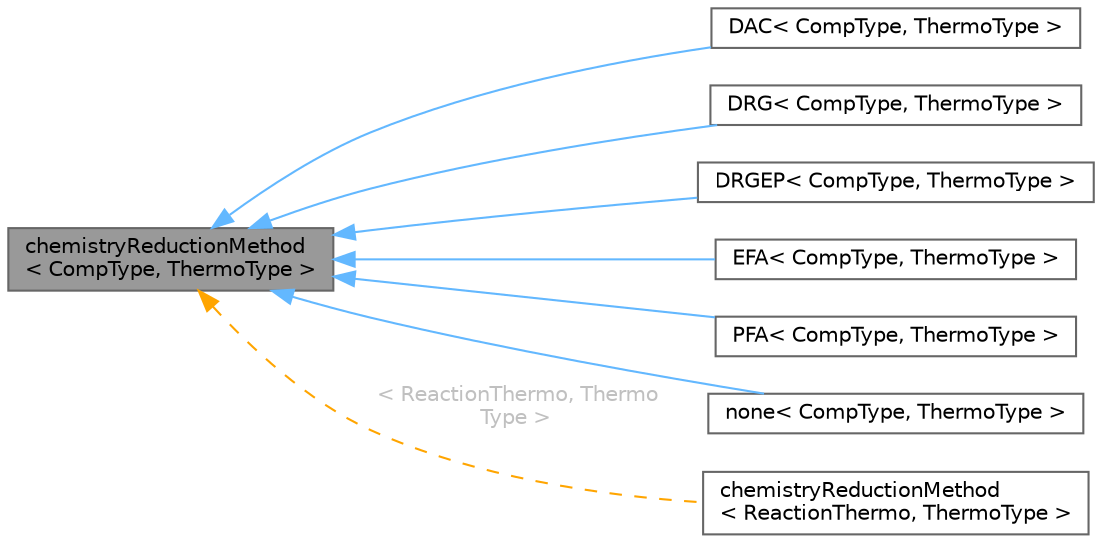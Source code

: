 digraph "chemistryReductionMethod&lt; CompType, ThermoType &gt;"
{
 // LATEX_PDF_SIZE
  bgcolor="transparent";
  edge [fontname=Helvetica,fontsize=10,labelfontname=Helvetica,labelfontsize=10];
  node [fontname=Helvetica,fontsize=10,shape=box,height=0.2,width=0.4];
  rankdir="LR";
  Node1 [id="Node000001",label="chemistryReductionMethod\l\< CompType, ThermoType \>",height=0.2,width=0.4,color="gray40", fillcolor="grey60", style="filled", fontcolor="black",tooltip="An abstract class for methods of chemical mechanism reduction."];
  Node1 -> Node2 [id="edge1_Node000001_Node000002",dir="back",color="steelblue1",style="solid",tooltip=" "];
  Node2 [id="Node000002",label="DAC\< CompType, ThermoType \>",height=0.2,width=0.4,color="gray40", fillcolor="white", style="filled",URL="$classFoam_1_1chemistryReductionMethods_1_1DAC.html",tooltip="The Dynamic Adaptive Chemistry (DAC) method [1] simplifies the chemistry using the matrix rAB defined..."];
  Node1 -> Node3 [id="edge2_Node000001_Node000003",dir="back",color="steelblue1",style="solid",tooltip=" "];
  Node3 [id="Node000003",label="DRG\< CompType, ThermoType \>",height=0.2,width=0.4,color="gray40", fillcolor="white", style="filled",URL="$classFoam_1_1chemistryReductionMethods_1_1DRG.html",tooltip="Implementation of the Directed Relation Graph (DRG) method."];
  Node1 -> Node4 [id="edge3_Node000001_Node000004",dir="back",color="steelblue1",style="solid",tooltip=" "];
  Node4 [id="Node000004",label="DRGEP\< CompType, ThermoType \>",height=0.2,width=0.4,color="gray40", fillcolor="white", style="filled",URL="$classFoam_1_1chemistryReductionMethods_1_1DRGEP.html",tooltip="The DRGEP algorithm [1] is based on."];
  Node1 -> Node5 [id="edge4_Node000001_Node000005",dir="back",color="steelblue1",style="solid",tooltip=" "];
  Node5 [id="Node000005",label="EFA\< CompType, ThermoType \>",height=0.2,width=0.4,color="gray40", fillcolor="white", style="filled",URL="$classFoam_1_1chemistryReductionMethods_1_1EFA.html",tooltip=" "];
  Node1 -> Node6 [id="edge5_Node000001_Node000006",dir="back",color="steelblue1",style="solid",tooltip=" "];
  Node6 [id="Node000006",label="PFA\< CompType, ThermoType \>",height=0.2,width=0.4,color="gray40", fillcolor="white", style="filled",URL="$classFoam_1_1chemistryReductionMethods_1_1PFA.html",tooltip="Path flux analysis."];
  Node1 -> Node7 [id="edge6_Node000001_Node000007",dir="back",color="steelblue1",style="solid",tooltip=" "];
  Node7 [id="Node000007",label="none\< CompType, ThermoType \>",height=0.2,width=0.4,color="gray40", fillcolor="white", style="filled",URL="$classFoam_1_1chemistryReductionMethods_1_1none.html",tooltip=" "];
  Node1 -> Node8 [id="edge7_Node000001_Node000008",dir="back",color="orange",style="dashed",tooltip=" ",label=" \< ReactionThermo, Thermo\lType \>",fontcolor="grey" ];
  Node8 [id="Node000008",label="chemistryReductionMethod\l\< ReactionThermo, ThermoType \>",height=0.2,width=0.4,color="gray40", fillcolor="white", style="filled",URL="$classFoam_1_1chemistryReductionMethod.html",tooltip=" "];
}
